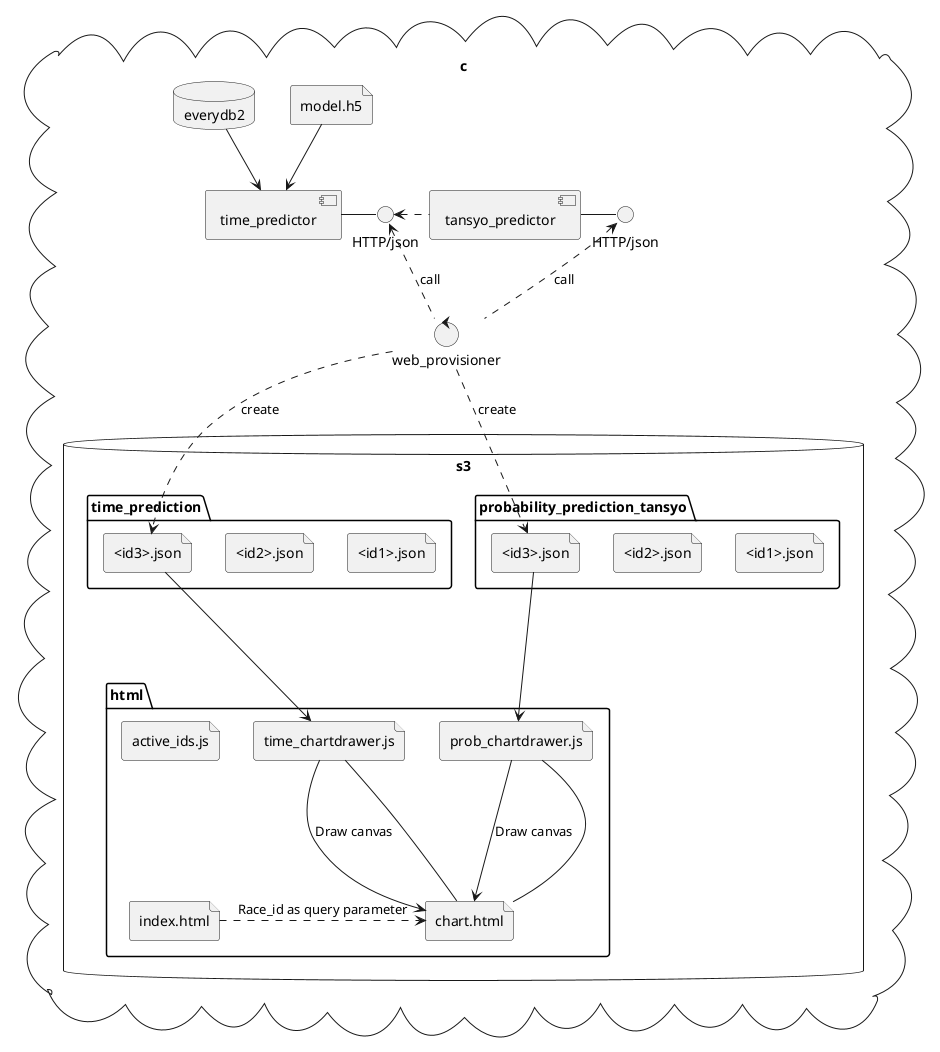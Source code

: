 @startuml

cloud c {
    database s3 {
        folder html {
            file "index.html" as index
            file "active_ids.js" as ajs
            file "time_chartdrawer.js" as tjs
            file "prob_chartdrawer.js" as pjs
            file "chart.html" as chart
            index .> chart : Race_id as query parameter
            tjs --> chart  : Draw canvas
            chart --up- tjs

            pjs --> chart  : Draw canvas
            chart --up- pjs

        }

        folder time_prediction {
            file "<id1>.json" as tp1
            file "<id2>.json" as tp2
            file "<id3>.json" as tp3
        } 

        folder probability_prediction_tansyo {
            file "<id1>.json" as pp1
            file "<id2>.json" as pp2
            file "<id3>.json" as pp3
        } 
    }

    file "model.h5" as model
    database everydb2
    control web_provisioner 

    component tansyo_predictor
    interface "HTTP/json" as tanp_i

    component time_predictor
    interface "HTTP/json" as tp_i

    tansyo_predictor - tanp_i
    tansyo_predictor .left.> tp_i

    time_predictor - tp_i
    everydb2 --> time_predictor 
    model --> time_predictor

    tp3 ---> tjs
    pp3 ---> pjs

    web_provisioner .up.> tp_i : call
    web_provisioner .up.> tanp_i : call
    web_provisioner ..> tp3 : create
    web_provisioner ..> pp3 : create
}

@enduml